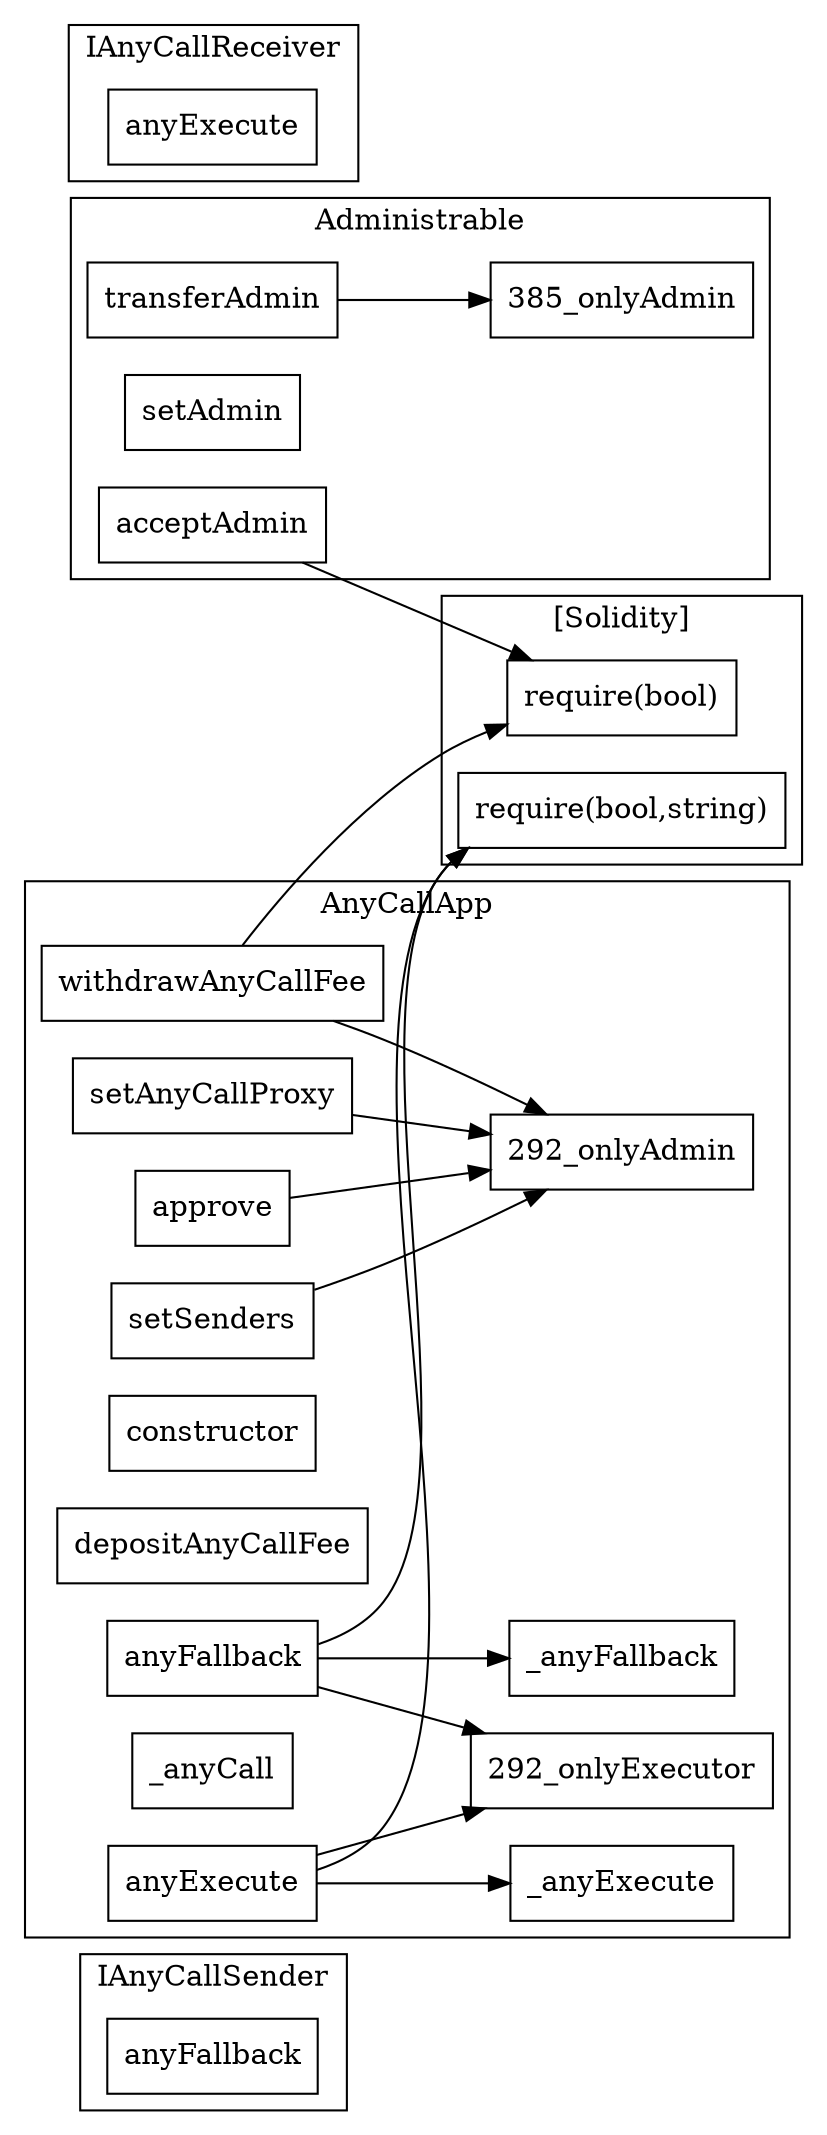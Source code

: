 strict digraph {
rankdir="LR"
node [shape=box]
subgraph cluster_520_IAnyCallSender {
label = "IAnyCallSender"
"520_anyFallback" [label="anyFallback"]
}subgraph cluster_385_Administrable {
label = "Administrable"
"385_acceptAdmin" [label="acceptAdmin"]
"385_setAdmin" [label="setAdmin"]
"385_transferAdmin" [label="transferAdmin"]
"385_transferAdmin" -> "385_onlyAdmin"
}subgraph cluster_500_IAnyCallReceiver {
label = "IAnyCallReceiver"
"500_anyExecute" [label="anyExecute"]
}subgraph cluster_292_AnyCallApp {
label = "AnyCallApp"
"292_setSenders" [label="setSenders"]
"292_setAnyCallProxy" [label="setAnyCallProxy"]
"292_anyFallback" [label="anyFallback"]
"292__anyExecute" [label="_anyExecute"]
"292_approve" [label="approve"]
"292_constructor" [label="constructor"]
"292_depositAnyCallFee" [label="depositAnyCallFee"]
"292__anyFallback" [label="_anyFallback"]
"292_anyExecute" [label="anyExecute"]
"292__anyCall" [label="_anyCall"]
"292_withdrawAnyCallFee" [label="withdrawAnyCallFee"]
"292_anyFallback" -> "292_onlyExecutor"
"292_anyFallback" -> "292__anyFallback"
"292_approve" -> "292_onlyAdmin"
"292_setAnyCallProxy" -> "292_onlyAdmin"
"292_anyExecute" -> "292_onlyExecutor"
"292_withdrawAnyCallFee" -> "292_onlyAdmin"
"292_setSenders" -> "292_onlyAdmin"
"292_anyExecute" -> "292__anyExecute"
}subgraph cluster_solidity {
label = "[Solidity]"
"require(bool)" 
"require(bool,string)" 
"292_withdrawAnyCallFee" -> "require(bool)"
"385_acceptAdmin" -> "require(bool)"
"292_anyExecute" -> "require(bool,string)"
"292_anyFallback" -> "require(bool,string)"
}
}